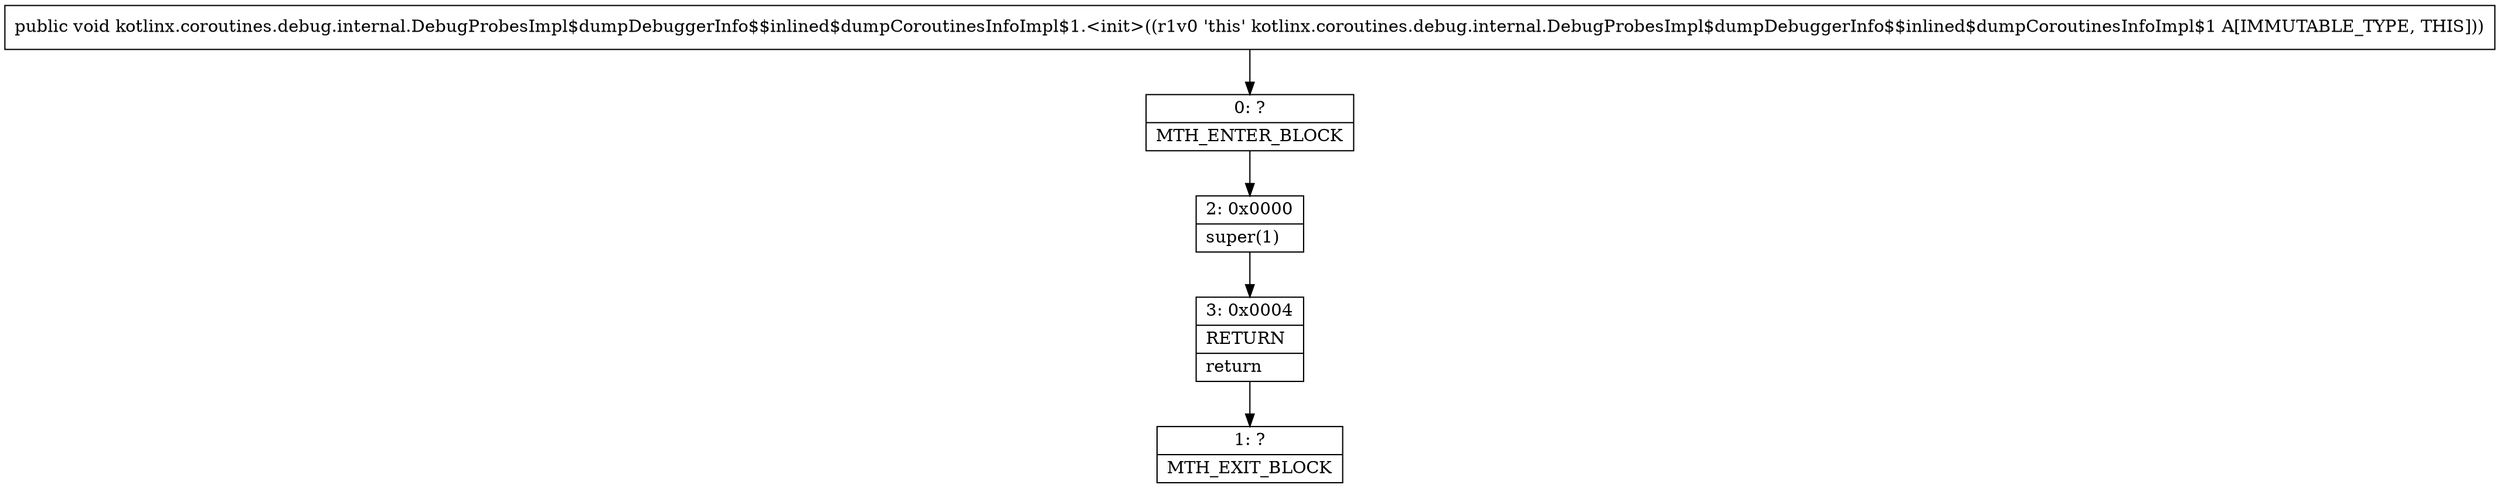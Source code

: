 digraph "CFG forkotlinx.coroutines.debug.internal.DebugProbesImpl$dumpDebuggerInfo$$inlined$dumpCoroutinesInfoImpl$1.\<init\>()V" {
Node_0 [shape=record,label="{0\:\ ?|MTH_ENTER_BLOCK\l}"];
Node_2 [shape=record,label="{2\:\ 0x0000|super(1)\l}"];
Node_3 [shape=record,label="{3\:\ 0x0004|RETURN\l|return\l}"];
Node_1 [shape=record,label="{1\:\ ?|MTH_EXIT_BLOCK\l}"];
MethodNode[shape=record,label="{public void kotlinx.coroutines.debug.internal.DebugProbesImpl$dumpDebuggerInfo$$inlined$dumpCoroutinesInfoImpl$1.\<init\>((r1v0 'this' kotlinx.coroutines.debug.internal.DebugProbesImpl$dumpDebuggerInfo$$inlined$dumpCoroutinesInfoImpl$1 A[IMMUTABLE_TYPE, THIS])) }"];
MethodNode -> Node_0;Node_0 -> Node_2;
Node_2 -> Node_3;
Node_3 -> Node_1;
}

